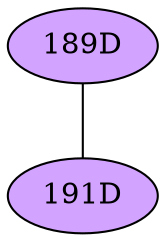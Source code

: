 // The Round Table
graph {
	"189D" [fillcolor="#D3A4FF" style=radial]
	"191D" [fillcolor="#D3A4FF" style=radial]
	"189D" -- "191D" [penwidth=1]
}
